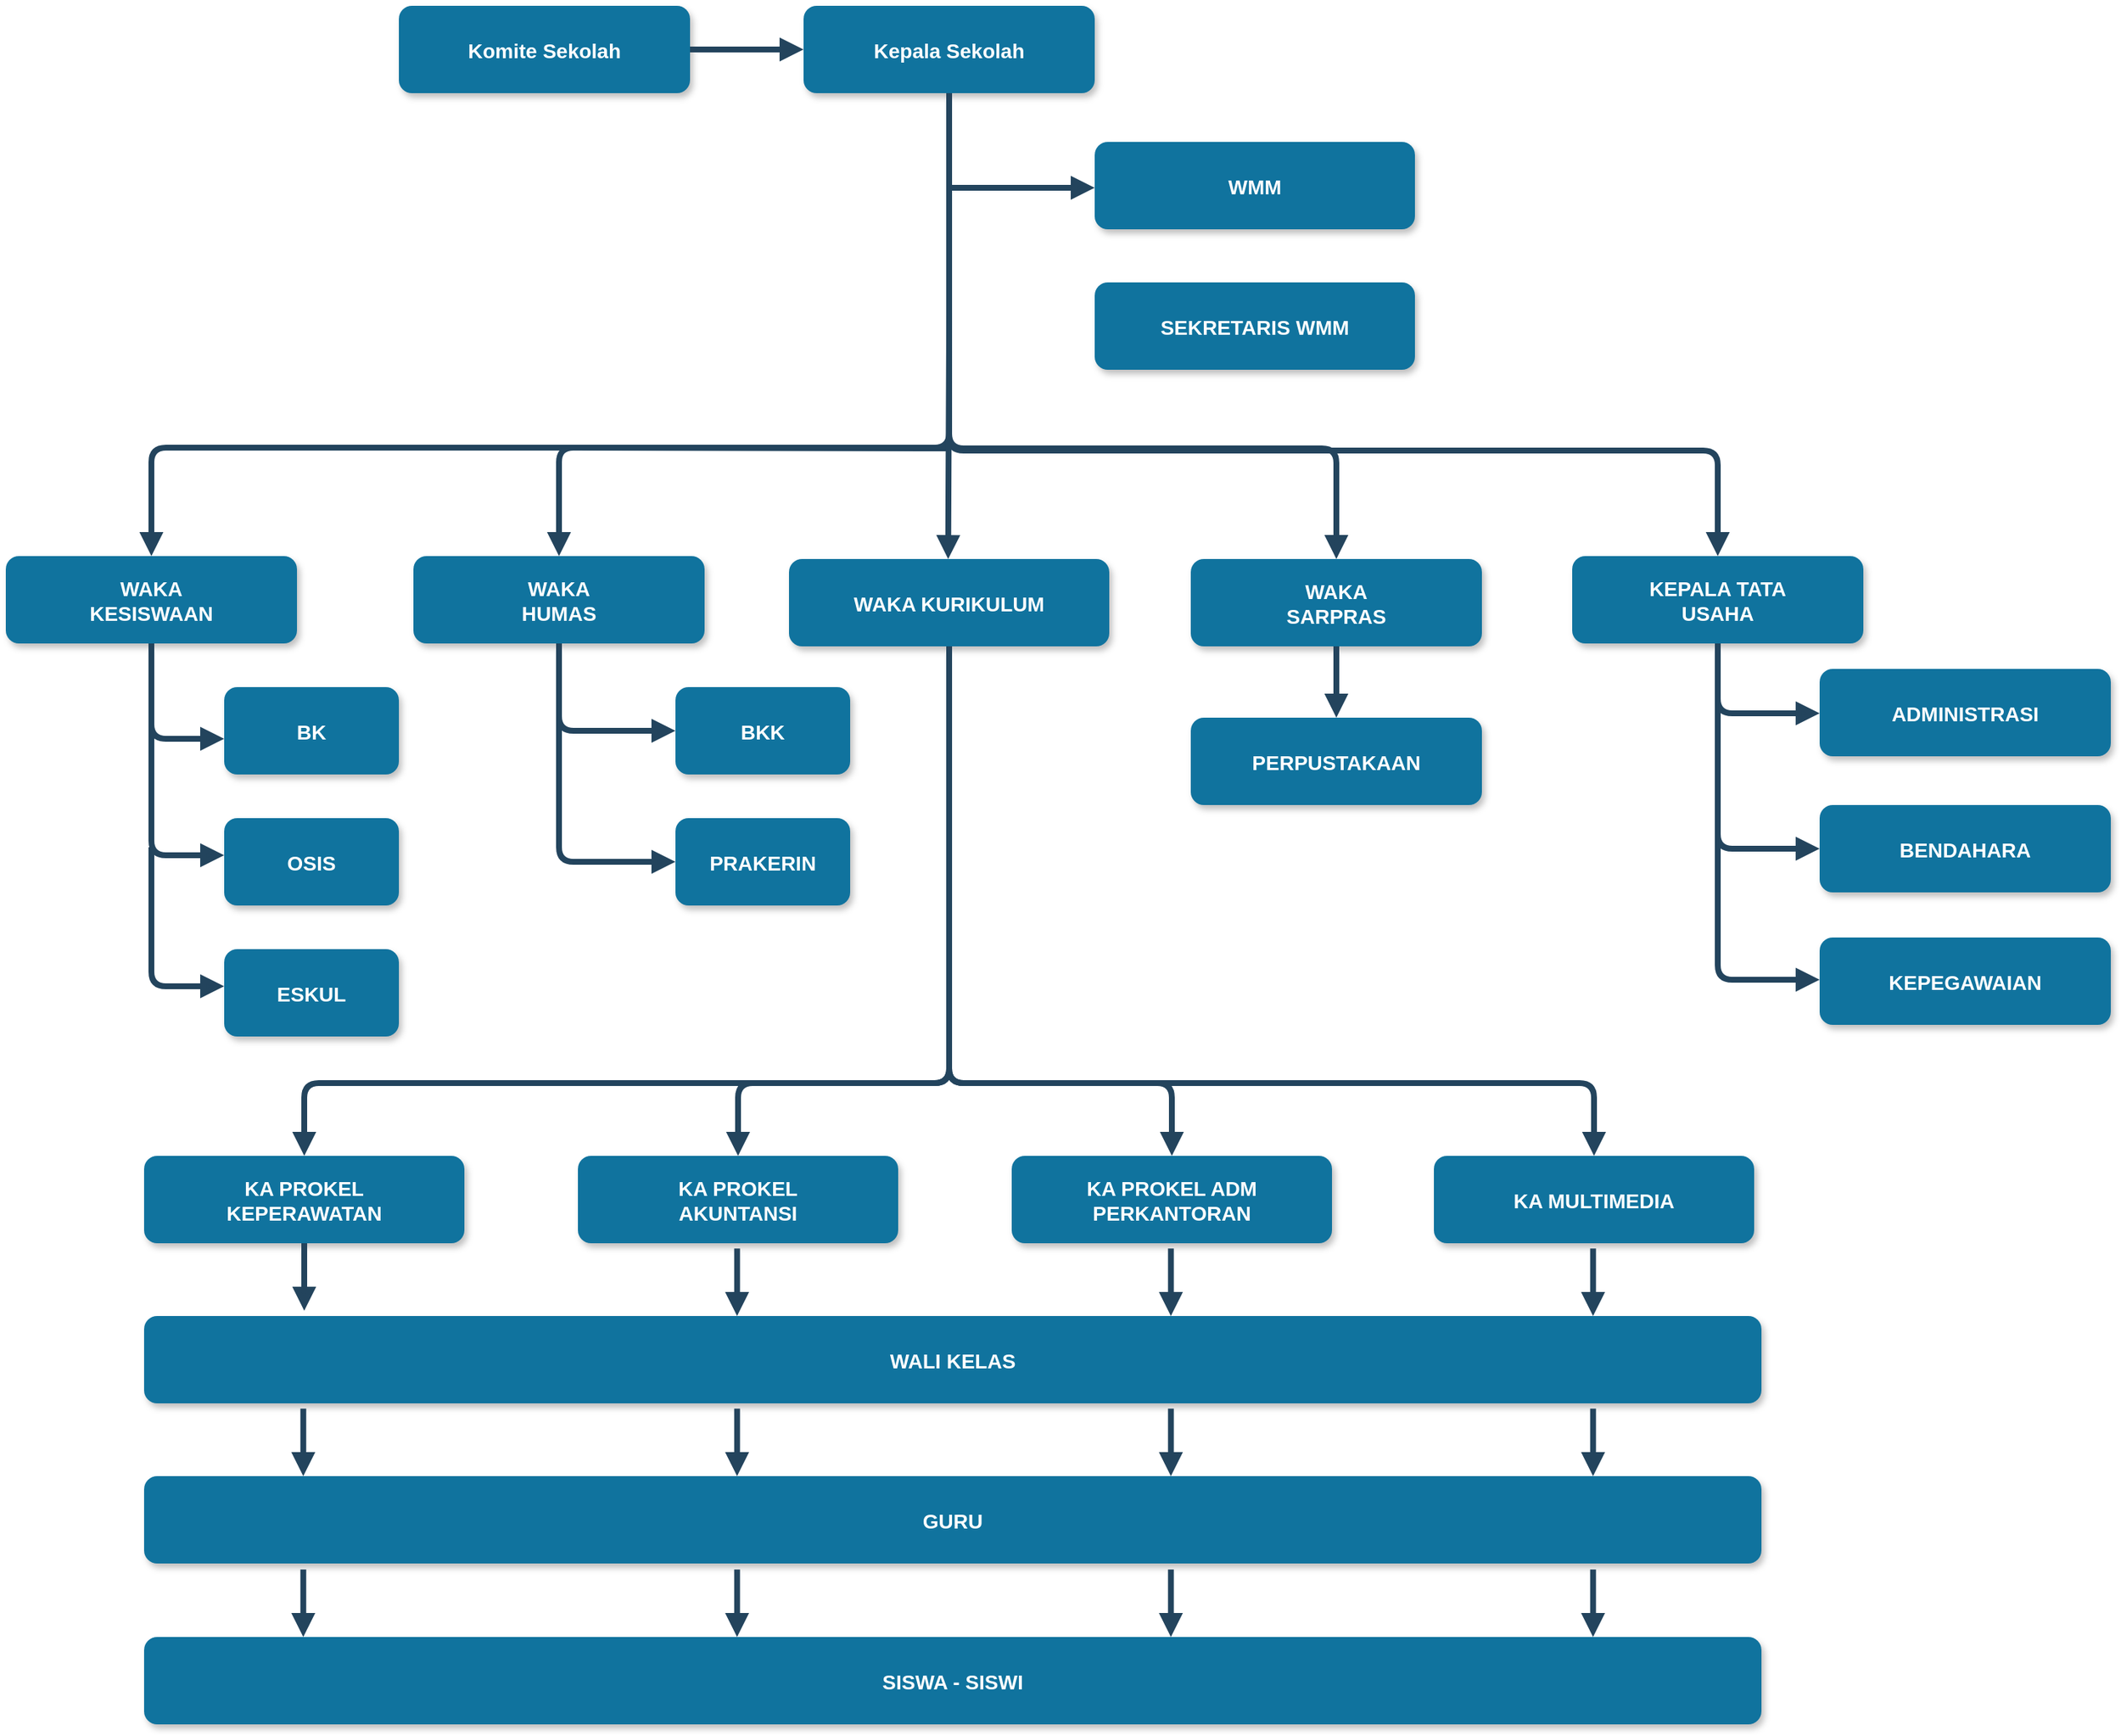 <mxfile version="19.0.2" type="github">
  <diagram name="Page-1" id="97916047-d0de-89f5-080d-49f4d83e522f">
    <mxGraphModel dx="1896" dy="1005" grid="1" gridSize="10" guides="1" tooltips="1" connect="1" arrows="1" fold="1" page="1" pageScale="1.5" pageWidth="1169" pageHeight="827" background="none" math="0" shadow="0">
      <root>
        <mxCell id="0" />
        <mxCell id="1" parent="0" />
        <mxCell id="2" value="Kepala Sekolah" style="rounded=1;fillColor=#10739E;strokeColor=none;shadow=1;gradientColor=none;fontStyle=1;fontColor=#FFFFFF;fontSize=14;" parent="1" vertex="1">
          <mxGeometry x="702" y="60" width="200" height="60" as="geometry" />
        </mxCell>
        <mxCell id="7" value="Komite Sekolah" style="rounded=1;fillColor=#10739E;strokeColor=none;shadow=1;gradientColor=none;fontStyle=1;fontColor=#FFFFFF;fontSize=14;" parent="1" vertex="1">
          <mxGeometry x="424" y="60" width="200" height="60" as="geometry" />
        </mxCell>
        <mxCell id="8" value="WAKA&#xa;KESISWAAN" style="rounded=1;fillColor=#10739E;strokeColor=none;shadow=1;gradientColor=none;fontStyle=1;fontColor=#FFFFFF;fontSize=14;" parent="1" vertex="1">
          <mxGeometry x="154" y="438" width="200" height="60" as="geometry" />
        </mxCell>
        <mxCell id="13" value="WAKA&#xa;HUMAS" style="rounded=1;fillColor=#10739E;strokeColor=none;shadow=1;gradientColor=none;fontStyle=1;fontColor=#FFFFFF;fontSize=14;" parent="1" vertex="1">
          <mxGeometry x="434" y="438" width="200" height="60" as="geometry" />
        </mxCell>
        <mxCell id="14" value="BKK" style="rounded=1;fillColor=#10739E;strokeColor=none;shadow=1;gradientColor=none;fontStyle=1;fontColor=#FFFFFF;fontSize=14;" parent="1" vertex="1">
          <mxGeometry x="614" y="528" width="120" height="60" as="geometry" />
        </mxCell>
        <mxCell id="18" value="WAKA&#xa;SARPRAS" style="rounded=1;fillColor=#10739E;strokeColor=none;shadow=1;gradientColor=none;fontStyle=1;fontColor=#FFFFFF;fontSize=14;" parent="1" vertex="1">
          <mxGeometry x="968" y="440" width="200" height="60" as="geometry" />
        </mxCell>
        <mxCell id="19" value="PERPUSTAKAAN" style="rounded=1;fillColor=#10739E;strokeColor=none;shadow=1;gradientColor=none;fontStyle=1;fontColor=#FFFFFF;fontSize=14;" parent="1" vertex="1">
          <mxGeometry x="968" y="549" width="200" height="60" as="geometry" />
        </mxCell>
        <mxCell id="23" value="KEPALA TATA&#xa;USAHA" style="rounded=1;fillColor=#10739E;strokeColor=none;shadow=1;gradientColor=none;fontStyle=1;fontColor=#FFFFFF;fontSize=14;" parent="1" vertex="1">
          <mxGeometry x="1230" y="438" width="200" height="60" as="geometry" />
        </mxCell>
        <mxCell id="24" value="ADMINISTRASI" style="rounded=1;fillColor=#10739E;strokeColor=none;shadow=1;gradientColor=none;fontStyle=1;fontColor=#FFFFFF;fontSize=14;" parent="1" vertex="1">
          <mxGeometry x="1400" y="515.5" width="200" height="60" as="geometry" />
        </mxCell>
        <mxCell id="26" value="BENDAHARA" style="rounded=1;fillColor=#10739E;strokeColor=none;shadow=1;gradientColor=none;fontStyle=1;fontColor=#FFFFFF;fontSize=14;" parent="1" vertex="1">
          <mxGeometry x="1400" y="609" width="200" height="60" as="geometry" />
        </mxCell>
        <mxCell id="27" value="KEPEGAWAIAN" style="rounded=1;fillColor=#10739E;strokeColor=none;shadow=1;gradientColor=none;fontStyle=1;fontColor=#FFFFFF;fontSize=14;" parent="1" vertex="1">
          <mxGeometry x="1400" y="700" width="200" height="60" as="geometry" />
        </mxCell>
        <mxCell id="34" value="" style="edgeStyle=elbowEdgeStyle;elbow=vertical;strokeWidth=4;endArrow=block;endFill=1;fontStyle=1;strokeColor=#23445D;exitX=0.5;exitY=1;exitDx=0;exitDy=0;" parent="1" source="2" target="8" edge="1">
          <mxGeometry x="136" y="-26.5" width="100" height="100" as="geometry">
            <mxPoint x="886" y="213.5" as="sourcePoint" />
            <mxPoint x="236" y="-26.5" as="targetPoint" />
            <Array as="points">
              <mxPoint x="666" y="363.5" />
            </Array>
          </mxGeometry>
        </mxCell>
        <mxCell id="37" value="" style="edgeStyle=elbowEdgeStyle;elbow=vertical;strokeWidth=4;endArrow=block;endFill=1;fontStyle=1;strokeColor=#23445D;" parent="1" target="23" edge="1">
          <mxGeometry x="52" y="-24.5" width="100" height="100" as="geometry">
            <mxPoint x="802" y="215.5" as="sourcePoint" />
            <mxPoint x="152" y="-24.5" as="targetPoint" />
            <Array as="points">
              <mxPoint x="1002" y="365.5" />
            </Array>
          </mxGeometry>
        </mxCell>
        <mxCell id="42" value="" style="edgeStyle=elbowEdgeStyle;elbow=vertical;strokeWidth=4;endArrow=block;endFill=1;fontStyle=1;strokeColor=#23445D;entryX=0;entryY=0.5;entryDx=0;entryDy=0;" parent="1" source="13" target="8-ncro82-rhRAucO6jXk-68" edge="1">
          <mxGeometry x="176" y="-26.5" width="100" height="100" as="geometry">
            <mxPoint x="176" y="73.5" as="sourcePoint" />
            <mxPoint x="594" y="648" as="targetPoint" />
            <Array as="points">
              <mxPoint x="534" y="648" />
            </Array>
          </mxGeometry>
        </mxCell>
        <mxCell id="46" value="" style="edgeStyle=elbowEdgeStyle;elbow=vertical;strokeWidth=4;endArrow=block;endFill=1;fontStyle=1;strokeColor=#23445D;" parent="1" source="18" target="19" edge="1">
          <mxGeometry x="72" y="165.5" width="100" height="100" as="geometry">
            <mxPoint x="72" y="265.5" as="sourcePoint" />
            <mxPoint x="172" y="165.5" as="targetPoint" />
          </mxGeometry>
        </mxCell>
        <mxCell id="50" value="" style="edgeStyle=elbowEdgeStyle;elbow=vertical;strokeWidth=4;endArrow=block;endFill=1;fontStyle=1;strokeColor=#23445D;exitX=0.5;exitY=1;exitDx=0;exitDy=0;" parent="1" source="23" target="24" edge="1">
          <mxGeometry x="102" y="-24.5" width="100" height="100" as="geometry">
            <mxPoint x="102" y="75.5" as="sourcePoint" />
            <mxPoint x="202" y="-24.5" as="targetPoint" />
            <Array as="points">
              <mxPoint x="1330" y="546" />
              <mxPoint x="1340" y="530" />
              <mxPoint x="1320" y="546" />
              <mxPoint x="1370" y="550" />
              <mxPoint x="1330" y="520" />
              <mxPoint x="1370" y="550" />
            </Array>
          </mxGeometry>
        </mxCell>
        <mxCell id="54" value="" style="edgeStyle=elbowEdgeStyle;elbow=vertical;strokeWidth=4;endArrow=block;endFill=1;fontStyle=1;strokeColor=#23445D;" parent="1" target="13" edge="1">
          <mxGeometry x="136" y="-26.5" width="100" height="100" as="geometry">
            <mxPoint x="800" y="364" as="sourcePoint" />
            <mxPoint x="236" y="-26.5" as="targetPoint" />
            <Array as="points">
              <mxPoint x="766" y="363.5" />
            </Array>
          </mxGeometry>
        </mxCell>
        <mxCell id="55" value="" style="edgeStyle=elbowEdgeStyle;elbow=vertical;strokeWidth=4;endArrow=block;endFill=1;fontStyle=1;strokeColor=#23445D;exitX=0.5;exitY=1;exitDx=0;exitDy=0;entryX=0.5;entryY=0;entryDx=0;entryDy=0;" parent="1" source="2" target="18" edge="1">
          <mxGeometry x="-70" y="-16" width="100" height="100" as="geometry">
            <mxPoint x="680" y="84" as="sourcePoint" />
            <mxPoint x="1068.0" y="434" as="targetPoint" />
            <Array as="points">
              <mxPoint x="870" y="364" />
            </Array>
          </mxGeometry>
        </mxCell>
        <mxCell id="8-ncro82-rhRAucO6jXk-57" value="" style="edgeStyle=elbowEdgeStyle;elbow=vertical;strokeWidth=4;endArrow=block;endFill=1;fontStyle=1;strokeColor=#23445D;exitX=1;exitY=0.5;exitDx=0;exitDy=0;entryX=0;entryY=0.5;entryDx=0;entryDy=0;" edge="1" parent="1" source="7" target="2">
          <mxGeometry x="-100" y="-24.5" width="100" height="100" as="geometry">
            <mxPoint x="650" y="75.5" as="sourcePoint" />
            <mxPoint x="650" y="155.5" as="targetPoint" />
          </mxGeometry>
        </mxCell>
        <mxCell id="8-ncro82-rhRAucO6jXk-58" value="WMM" style="rounded=1;fillColor=#10739E;strokeColor=none;shadow=1;gradientColor=none;fontStyle=1;fontColor=#FFFFFF;fontSize=14;" vertex="1" parent="1">
          <mxGeometry x="902" y="153.5" width="220" height="60" as="geometry" />
        </mxCell>
        <mxCell id="8-ncro82-rhRAucO6jXk-60" value="" style="edgeStyle=elbowEdgeStyle;elbow=vertical;strokeWidth=4;endArrow=block;endFill=1;fontStyle=1;strokeColor=#23445D;" edge="1" parent="1" target="8-ncro82-rhRAucO6jXk-58">
          <mxGeometry x="162" y="115" width="100" height="100" as="geometry">
            <mxPoint x="800" y="185" as="sourcePoint" />
            <mxPoint x="970" y="185" as="targetPoint" />
          </mxGeometry>
        </mxCell>
        <mxCell id="8-ncro82-rhRAucO6jXk-62" value="SEKRETARIS WMM" style="rounded=1;fillColor=#10739E;strokeColor=none;shadow=1;gradientColor=none;fontStyle=1;fontColor=#FFFFFF;fontSize=14;" vertex="1" parent="1">
          <mxGeometry x="902" y="250" width="220" height="60" as="geometry" />
        </mxCell>
        <mxCell id="8-ncro82-rhRAucO6jXk-63" value="" style="edgeStyle=elbowEdgeStyle;elbow=vertical;strokeWidth=4;endArrow=block;endFill=1;fontStyle=1;strokeColor=#23445D;exitX=0.5;exitY=1;exitDx=0;exitDy=0;" edge="1" parent="1" source="2">
          <mxGeometry x="123.33" y="360" width="100" height="100" as="geometry">
            <mxPoint x="801.33" y="360" as="sourcePoint" />
            <mxPoint x="801.33" y="440" as="targetPoint" />
          </mxGeometry>
        </mxCell>
        <mxCell id="8-ncro82-rhRAucO6jXk-64" value="WAKA KURIKULUM" style="rounded=1;fillColor=#10739E;strokeColor=none;shadow=1;gradientColor=none;fontStyle=1;fontColor=#FFFFFF;fontSize=14;" vertex="1" parent="1">
          <mxGeometry x="692" y="440" width="220" height="60" as="geometry" />
        </mxCell>
        <mxCell id="8-ncro82-rhRAucO6jXk-65" value="" style="edgeStyle=elbowEdgeStyle;elbow=vertical;strokeWidth=4;endArrow=block;endFill=1;fontStyle=1;strokeColor=#23445D;exitX=0.5;exitY=1;exitDx=0;exitDy=0;entryX=0;entryY=0.5;entryDx=0;entryDy=0;" edge="1" parent="1" target="14">
          <mxGeometry x="-216" y="408" width="100" height="100" as="geometry">
            <mxPoint x="534" y="508" as="sourcePoint" />
            <mxPoint x="922" y="858" as="targetPoint" />
            <Array as="points">
              <mxPoint x="564" y="558" />
            </Array>
          </mxGeometry>
        </mxCell>
        <mxCell id="8-ncro82-rhRAucO6jXk-68" value="PRAKERIN" style="rounded=1;fillColor=#10739E;strokeColor=none;shadow=1;gradientColor=none;fontStyle=1;fontColor=#FFFFFF;fontSize=14;" vertex="1" parent="1">
          <mxGeometry x="614" y="618" width="120" height="60" as="geometry" />
        </mxCell>
        <mxCell id="8-ncro82-rhRAucO6jXk-69" value="BK" style="rounded=1;fillColor=#10739E;strokeColor=none;shadow=1;gradientColor=none;fontStyle=1;fontColor=#FFFFFF;fontSize=14;" vertex="1" parent="1">
          <mxGeometry x="304" y="528" width="120" height="60" as="geometry" />
        </mxCell>
        <mxCell id="8-ncro82-rhRAucO6jXk-70" value="OSIS" style="rounded=1;fillColor=#10739E;strokeColor=none;shadow=1;gradientColor=none;fontStyle=1;fontColor=#FFFFFF;fontSize=14;" vertex="1" parent="1">
          <mxGeometry x="304" y="618" width="120" height="60" as="geometry" />
        </mxCell>
        <mxCell id="8-ncro82-rhRAucO6jXk-71" value="ESKUL" style="rounded=1;fillColor=#10739E;strokeColor=none;shadow=1;gradientColor=none;fontStyle=1;fontColor=#FFFFFF;fontSize=14;" vertex="1" parent="1">
          <mxGeometry x="304" y="708" width="120" height="60" as="geometry" />
        </mxCell>
        <mxCell id="8-ncro82-rhRAucO6jXk-72" value="" style="edgeStyle=elbowEdgeStyle;elbow=vertical;strokeWidth=4;endArrow=block;endFill=1;fontStyle=1;strokeColor=#23445D;exitX=0.5;exitY=1;exitDx=0;exitDy=0;" edge="1" parent="1" source="8">
          <mxGeometry x="-476" y="413.5" width="100" height="100" as="geometry">
            <mxPoint x="274" y="513.5" as="sourcePoint" />
            <mxPoint x="304" y="563.5" as="targetPoint" />
            <Array as="points">
              <mxPoint x="304" y="563.5" />
            </Array>
          </mxGeometry>
        </mxCell>
        <mxCell id="8-ncro82-rhRAucO6jXk-75" value="" style="edgeStyle=elbowEdgeStyle;elbow=vertical;strokeWidth=4;endArrow=block;endFill=1;fontStyle=1;strokeColor=#23445D;" edge="1" parent="1">
          <mxGeometry x="-476" y="493.5" width="100" height="100" as="geometry">
            <mxPoint x="254" y="548" as="sourcePoint" />
            <mxPoint x="304" y="643.5" as="targetPoint" />
            <Array as="points">
              <mxPoint x="304" y="643.5" />
            </Array>
          </mxGeometry>
        </mxCell>
        <mxCell id="8-ncro82-rhRAucO6jXk-76" value="" style="edgeStyle=elbowEdgeStyle;elbow=vertical;strokeWidth=4;endArrow=block;endFill=1;fontStyle=1;strokeColor=#23445D;" edge="1" parent="1">
          <mxGeometry x="-476" y="583.5" width="100" height="100" as="geometry">
            <mxPoint x="254" y="638" as="sourcePoint" />
            <mxPoint x="304" y="733.5" as="targetPoint" />
            <Array as="points">
              <mxPoint x="304" y="733.5" />
            </Array>
          </mxGeometry>
        </mxCell>
        <mxCell id="8-ncro82-rhRAucO6jXk-87" value="" style="edgeStyle=elbowEdgeStyle;elbow=vertical;strokeWidth=4;endArrow=block;endFill=1;fontStyle=1;strokeColor=#23445D;exitX=0.5;exitY=1;exitDx=0;exitDy=0;entryX=0;entryY=0.5;entryDx=0;entryDy=0;" edge="1" parent="1" source="23" target="26">
          <mxGeometry x="92" y="65.5" width="100" height="100" as="geometry">
            <mxPoint x="1320" y="588" as="sourcePoint" />
            <mxPoint x="1390" y="636" as="targetPoint" />
            <Array as="points">
              <mxPoint x="1340" y="639" />
              <mxPoint x="1330" y="620" />
              <mxPoint x="1310" y="636" />
              <mxPoint x="1360" y="640" />
              <mxPoint x="1320" y="610" />
              <mxPoint x="1360" y="640" />
            </Array>
          </mxGeometry>
        </mxCell>
        <mxCell id="8-ncro82-rhRAucO6jXk-88" value="" style="edgeStyle=elbowEdgeStyle;elbow=vertical;strokeWidth=4;endArrow=block;endFill=1;fontStyle=1;strokeColor=#23445D;exitX=0.5;exitY=1;exitDx=0;exitDy=0;entryX=0;entryY=0.5;entryDx=0;entryDy=0;" edge="1" parent="1">
          <mxGeometry x="92" y="155.5" width="100" height="100" as="geometry">
            <mxPoint x="1330" y="588" as="sourcePoint" />
            <mxPoint x="1400" y="729" as="targetPoint" />
            <Array as="points">
              <mxPoint x="1340" y="729" />
              <mxPoint x="1330" y="710" />
              <mxPoint x="1310" y="726" />
              <mxPoint x="1360" y="730" />
              <mxPoint x="1320" y="700" />
              <mxPoint x="1360" y="730" />
            </Array>
          </mxGeometry>
        </mxCell>
        <mxCell id="8-ncro82-rhRAucO6jXk-91" value="KA PROKEL&#xa;AKUNTANSI" style="rounded=1;fillColor=#10739E;strokeColor=none;shadow=1;gradientColor=none;fontStyle=1;fontColor=#FFFFFF;fontSize=14;" vertex="1" parent="1">
          <mxGeometry x="547" y="850" width="220" height="60" as="geometry" />
        </mxCell>
        <mxCell id="8-ncro82-rhRAucO6jXk-92" value="KA PROKEL ADM&#xa;PERKANTORAN" style="rounded=1;fillColor=#10739E;strokeColor=none;shadow=1;gradientColor=none;fontStyle=1;fontColor=#FFFFFF;fontSize=14;" vertex="1" parent="1">
          <mxGeometry x="845" y="850" width="220" height="60" as="geometry" />
        </mxCell>
        <mxCell id="8-ncro82-rhRAucO6jXk-93" value="KA PROKEL&#xa;KEPERAWATAN" style="rounded=1;fillColor=#10739E;strokeColor=none;shadow=1;gradientColor=none;fontStyle=1;fontColor=#FFFFFF;fontSize=14;" vertex="1" parent="1">
          <mxGeometry x="249" y="850" width="220" height="60" as="geometry" />
        </mxCell>
        <mxCell id="8-ncro82-rhRAucO6jXk-94" value="KA MULTIMEDIA" style="rounded=1;fillColor=#10739E;strokeColor=none;shadow=1;gradientColor=none;fontStyle=1;fontColor=#FFFFFF;fontSize=14;" vertex="1" parent="1">
          <mxGeometry x="1135" y="850" width="220" height="60" as="geometry" />
        </mxCell>
        <mxCell id="8-ncro82-rhRAucO6jXk-95" value="" style="edgeStyle=elbowEdgeStyle;elbow=vertical;strokeWidth=4;endArrow=block;endFill=1;fontStyle=1;strokeColor=#23445D;exitX=0.5;exitY=1;exitDx=0;exitDy=0;entryX=0.5;entryY=0;entryDx=0;entryDy=0;" edge="1" parent="1" target="8-ncro82-rhRAucO6jXk-92">
          <mxGeometry x="123.33" y="740" width="100" height="100" as="geometry">
            <mxPoint x="802" y="500" as="sourcePoint" />
            <mxPoint x="801.33" y="820" as="targetPoint" />
            <Array as="points">
              <mxPoint x="810" y="800" />
            </Array>
          </mxGeometry>
        </mxCell>
        <mxCell id="8-ncro82-rhRAucO6jXk-96" value="" style="edgeStyle=elbowEdgeStyle;elbow=vertical;strokeWidth=4;endArrow=block;endFill=1;fontStyle=1;strokeColor=#23445D;exitX=0.5;exitY=1;exitDx=0;exitDy=0;entryX=0.5;entryY=0;entryDx=0;entryDy=0;" edge="1" parent="1" source="8-ncro82-rhRAucO6jXk-64" target="8-ncro82-rhRAucO6jXk-94">
          <mxGeometry x="141.33" y="750" width="100" height="100" as="geometry">
            <mxPoint x="820" y="510" as="sourcePoint" />
            <mxPoint x="973" y="860" as="targetPoint" />
            <Array as="points">
              <mxPoint x="1030" y="800" />
            </Array>
          </mxGeometry>
        </mxCell>
        <mxCell id="8-ncro82-rhRAucO6jXk-97" value="" style="edgeStyle=elbowEdgeStyle;elbow=vertical;strokeWidth=4;endArrow=block;endFill=1;fontStyle=1;strokeColor=#23445D;exitX=0.5;exitY=1;exitDx=0;exitDy=0;entryX=0.5;entryY=0;entryDx=0;entryDy=0;" edge="1" parent="1" source="8-ncro82-rhRAucO6jXk-64" target="8-ncro82-rhRAucO6jXk-91">
          <mxGeometry x="-450.67" y="750" width="100" height="100" as="geometry">
            <mxPoint x="210" y="500" as="sourcePoint" />
            <mxPoint x="653" y="850" as="targetPoint" />
            <Array as="points">
              <mxPoint x="830" y="800" />
            </Array>
          </mxGeometry>
        </mxCell>
        <mxCell id="8-ncro82-rhRAucO6jXk-100" value="" style="edgeStyle=elbowEdgeStyle;elbow=vertical;strokeWidth=4;endArrow=block;endFill=1;fontStyle=1;strokeColor=#23445D;exitX=0.5;exitY=1;exitDx=0;exitDy=0;entryX=0.5;entryY=0;entryDx=0;entryDy=0;" edge="1" parent="1" source="8-ncro82-rhRAucO6jXk-64">
          <mxGeometry x="-467.67" y="850" width="100" height="100" as="geometry">
            <mxPoint x="785" y="600" as="sourcePoint" />
            <mxPoint x="359" y="850" as="targetPoint" />
            <Array as="points">
              <mxPoint x="560" y="800" />
            </Array>
          </mxGeometry>
        </mxCell>
        <mxCell id="8-ncro82-rhRAucO6jXk-102" value="WALI KELAS" style="rounded=1;fillColor=#10739E;strokeColor=none;shadow=1;gradientColor=none;fontStyle=1;fontColor=#FFFFFF;fontSize=14;" vertex="1" parent="1">
          <mxGeometry x="249" y="960" width="1111" height="60" as="geometry" />
        </mxCell>
        <mxCell id="8-ncro82-rhRAucO6jXk-103" value="GURU" style="rounded=1;fillColor=#10739E;strokeColor=none;shadow=1;gradientColor=none;fontStyle=1;fontColor=#FFFFFF;fontSize=14;" vertex="1" parent="1">
          <mxGeometry x="249" y="1070" width="1111" height="60" as="geometry" />
        </mxCell>
        <mxCell id="8-ncro82-rhRAucO6jXk-104" value="SISWA - SISWI" style="rounded=1;fillColor=#10739E;strokeColor=none;shadow=1;gradientColor=none;fontStyle=1;fontColor=#FFFFFF;fontSize=14;" vertex="1" parent="1">
          <mxGeometry x="249" y="1180.5" width="1111" height="60" as="geometry" />
        </mxCell>
        <mxCell id="8-ncro82-rhRAucO6jXk-110" value="" style="edgeStyle=elbowEdgeStyle;elbow=vertical;strokeWidth=4;endArrow=block;endFill=1;fontStyle=1;strokeColor=#23445D;entryX=0.099;entryY=-0.061;entryDx=0;entryDy=0;entryPerimeter=0;exitX=0.5;exitY=1;exitDx=0;exitDy=0;" edge="1" parent="1" source="8-ncro82-rhRAucO6jXk-93" target="8-ncro82-rhRAucO6jXk-102">
          <mxGeometry x="-618" y="698" width="100" height="100" as="geometry">
            <mxPoint x="20" y="768" as="sourcePoint" />
            <mxPoint x="122" y="768.667" as="targetPoint" />
          </mxGeometry>
        </mxCell>
        <mxCell id="8-ncro82-rhRAucO6jXk-111" value="" style="edgeStyle=elbowEdgeStyle;elbow=vertical;strokeWidth=4;endArrow=block;endFill=1;fontStyle=1;strokeColor=#23445D;entryX=0.099;entryY=-0.061;entryDx=0;entryDy=0;entryPerimeter=0;exitX=0.5;exitY=1;exitDx=0;exitDy=0;" edge="1" parent="1">
          <mxGeometry x="-320.66" y="701.66" width="100" height="100" as="geometry">
            <mxPoint x="656.34" y="913.66" as="sourcePoint" />
            <mxPoint x="656.329" y="960.0" as="targetPoint" />
          </mxGeometry>
        </mxCell>
        <mxCell id="8-ncro82-rhRAucO6jXk-112" value="" style="edgeStyle=elbowEdgeStyle;elbow=vertical;strokeWidth=4;endArrow=block;endFill=1;fontStyle=1;strokeColor=#23445D;entryX=0.099;entryY=-0.061;entryDx=0;entryDy=0;entryPerimeter=0;exitX=0.5;exitY=1;exitDx=0;exitDy=0;" edge="1" parent="1">
          <mxGeometry x="-22.66" y="701.66" width="100" height="100" as="geometry">
            <mxPoint x="954.34" y="913.66" as="sourcePoint" />
            <mxPoint x="954.329" y="960.0" as="targetPoint" />
          </mxGeometry>
        </mxCell>
        <mxCell id="8-ncro82-rhRAucO6jXk-113" value="" style="edgeStyle=elbowEdgeStyle;elbow=vertical;strokeWidth=4;endArrow=block;endFill=1;fontStyle=1;strokeColor=#23445D;entryX=0.099;entryY=-0.061;entryDx=0;entryDy=0;entryPerimeter=0;exitX=0.5;exitY=1;exitDx=0;exitDy=0;" edge="1" parent="1">
          <mxGeometry x="267.34" y="701.66" width="100" height="100" as="geometry">
            <mxPoint x="1244.34" y="913.66" as="sourcePoint" />
            <mxPoint x="1244.329" y="960.0" as="targetPoint" />
          </mxGeometry>
        </mxCell>
        <mxCell id="8-ncro82-rhRAucO6jXk-114" value="" style="edgeStyle=elbowEdgeStyle;elbow=vertical;strokeWidth=4;endArrow=block;endFill=1;fontStyle=1;strokeColor=#23445D;entryX=0.099;entryY=-0.061;entryDx=0;entryDy=0;entryPerimeter=0;exitX=0.5;exitY=1;exitDx=0;exitDy=0;" edge="1" parent="1">
          <mxGeometry x="-618.66" y="811.66" width="100" height="100" as="geometry">
            <mxPoint x="358.34" y="1023.66" as="sourcePoint" />
            <mxPoint x="358.329" y="1070.0" as="targetPoint" />
          </mxGeometry>
        </mxCell>
        <mxCell id="8-ncro82-rhRAucO6jXk-115" value="" style="edgeStyle=elbowEdgeStyle;elbow=vertical;strokeWidth=4;endArrow=block;endFill=1;fontStyle=1;strokeColor=#23445D;entryX=0.099;entryY=-0.061;entryDx=0;entryDy=0;entryPerimeter=0;exitX=0.5;exitY=1;exitDx=0;exitDy=0;" edge="1" parent="1">
          <mxGeometry x="-320.66" y="811.66" width="100" height="100" as="geometry">
            <mxPoint x="656.34" y="1023.66" as="sourcePoint" />
            <mxPoint x="656.329" y="1070.0" as="targetPoint" />
          </mxGeometry>
        </mxCell>
        <mxCell id="8-ncro82-rhRAucO6jXk-116" value="" style="edgeStyle=elbowEdgeStyle;elbow=vertical;strokeWidth=4;endArrow=block;endFill=1;fontStyle=1;strokeColor=#23445D;entryX=0.099;entryY=-0.061;entryDx=0;entryDy=0;entryPerimeter=0;exitX=0.5;exitY=1;exitDx=0;exitDy=0;" edge="1" parent="1">
          <mxGeometry x="-22.66" y="811.66" width="100" height="100" as="geometry">
            <mxPoint x="954.34" y="1023.66" as="sourcePoint" />
            <mxPoint x="954.329" y="1070.0" as="targetPoint" />
          </mxGeometry>
        </mxCell>
        <mxCell id="8-ncro82-rhRAucO6jXk-117" value="" style="edgeStyle=elbowEdgeStyle;elbow=vertical;strokeWidth=4;endArrow=block;endFill=1;fontStyle=1;strokeColor=#23445D;entryX=0.099;entryY=-0.061;entryDx=0;entryDy=0;entryPerimeter=0;exitX=0.5;exitY=1;exitDx=0;exitDy=0;" edge="1" parent="1">
          <mxGeometry x="267.34" y="811.66" width="100" height="100" as="geometry">
            <mxPoint x="1244.34" y="1023.66" as="sourcePoint" />
            <mxPoint x="1244.329" y="1070.0" as="targetPoint" />
          </mxGeometry>
        </mxCell>
        <mxCell id="8-ncro82-rhRAucO6jXk-118" value="" style="edgeStyle=elbowEdgeStyle;elbow=vertical;strokeWidth=4;endArrow=block;endFill=1;fontStyle=1;strokeColor=#23445D;entryX=0.099;entryY=-0.061;entryDx=0;entryDy=0;entryPerimeter=0;exitX=0.5;exitY=1;exitDx=0;exitDy=0;" edge="1" parent="1">
          <mxGeometry x="-618.66" y="922.16" width="100" height="100" as="geometry">
            <mxPoint x="358.34" y="1134.16" as="sourcePoint" />
            <mxPoint x="358.329" y="1180.5" as="targetPoint" />
          </mxGeometry>
        </mxCell>
        <mxCell id="8-ncro82-rhRAucO6jXk-119" value="" style="edgeStyle=elbowEdgeStyle;elbow=vertical;strokeWidth=4;endArrow=block;endFill=1;fontStyle=1;strokeColor=#23445D;entryX=0.099;entryY=-0.061;entryDx=0;entryDy=0;entryPerimeter=0;exitX=0.5;exitY=1;exitDx=0;exitDy=0;" edge="1" parent="1">
          <mxGeometry x="-320.66" y="922.16" width="100" height="100" as="geometry">
            <mxPoint x="656.34" y="1134.16" as="sourcePoint" />
            <mxPoint x="656.329" y="1180.5" as="targetPoint" />
          </mxGeometry>
        </mxCell>
        <mxCell id="8-ncro82-rhRAucO6jXk-120" value="" style="edgeStyle=elbowEdgeStyle;elbow=vertical;strokeWidth=4;endArrow=block;endFill=1;fontStyle=1;strokeColor=#23445D;entryX=0.099;entryY=-0.061;entryDx=0;entryDy=0;entryPerimeter=0;exitX=0.5;exitY=1;exitDx=0;exitDy=0;" edge="1" parent="1">
          <mxGeometry x="-22.66" y="922.16" width="100" height="100" as="geometry">
            <mxPoint x="954.34" y="1134.16" as="sourcePoint" />
            <mxPoint x="954.329" y="1180.5" as="targetPoint" />
          </mxGeometry>
        </mxCell>
        <mxCell id="8-ncro82-rhRAucO6jXk-121" value="" style="edgeStyle=elbowEdgeStyle;elbow=vertical;strokeWidth=4;endArrow=block;endFill=1;fontStyle=1;strokeColor=#23445D;entryX=0.099;entryY=-0.061;entryDx=0;entryDy=0;entryPerimeter=0;exitX=0.5;exitY=1;exitDx=0;exitDy=0;" edge="1" parent="1">
          <mxGeometry x="267.34" y="922.16" width="100" height="100" as="geometry">
            <mxPoint x="1244.34" y="1134.16" as="sourcePoint" />
            <mxPoint x="1244.329" y="1180.5" as="targetPoint" />
          </mxGeometry>
        </mxCell>
      </root>
    </mxGraphModel>
  </diagram>
</mxfile>
